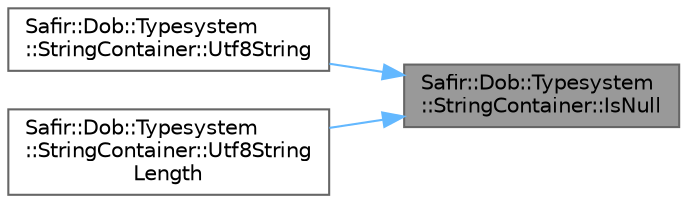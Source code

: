 digraph "Safir::Dob::Typesystem::StringContainer::IsNull"
{
 // LATEX_PDF_SIZE
  bgcolor="transparent";
  edge [fontname=Helvetica,fontsize=10,labelfontname=Helvetica,labelfontsize=10];
  node [fontname=Helvetica,fontsize=10,shape=box,height=0.2,width=0.4];
  rankdir="RL";
  Node1 [label="Safir::Dob::Typesystem\l::StringContainer::IsNull",height=0.2,width=0.4,color="gray40", fillcolor="grey60", style="filled", fontcolor="black",tooltip="Is the container set to null?"];
  Node1 -> Node2 [dir="back",color="steelblue1",style="solid"];
  Node2 [label="Safir::Dob::Typesystem\l::StringContainer::Utf8String",height=0.2,width=0.4,color="grey40", fillcolor="white", style="filled",URL="$a01627.html#a5e525d3390343a853af675c69baebd72",tooltip="Convert the string to a UTF8 encoded std::string."];
  Node1 -> Node3 [dir="back",color="steelblue1",style="solid"];
  Node3 [label="Safir::Dob::Typesystem\l::StringContainer::Utf8String\lLength",height=0.2,width=0.4,color="grey40", fillcolor="white", style="filled",URL="$a01627.html#a90929dd3965c3e3152abc589d85baeba",tooltip="Calculate the length needed for this string in UTF8 encoding."];
}
